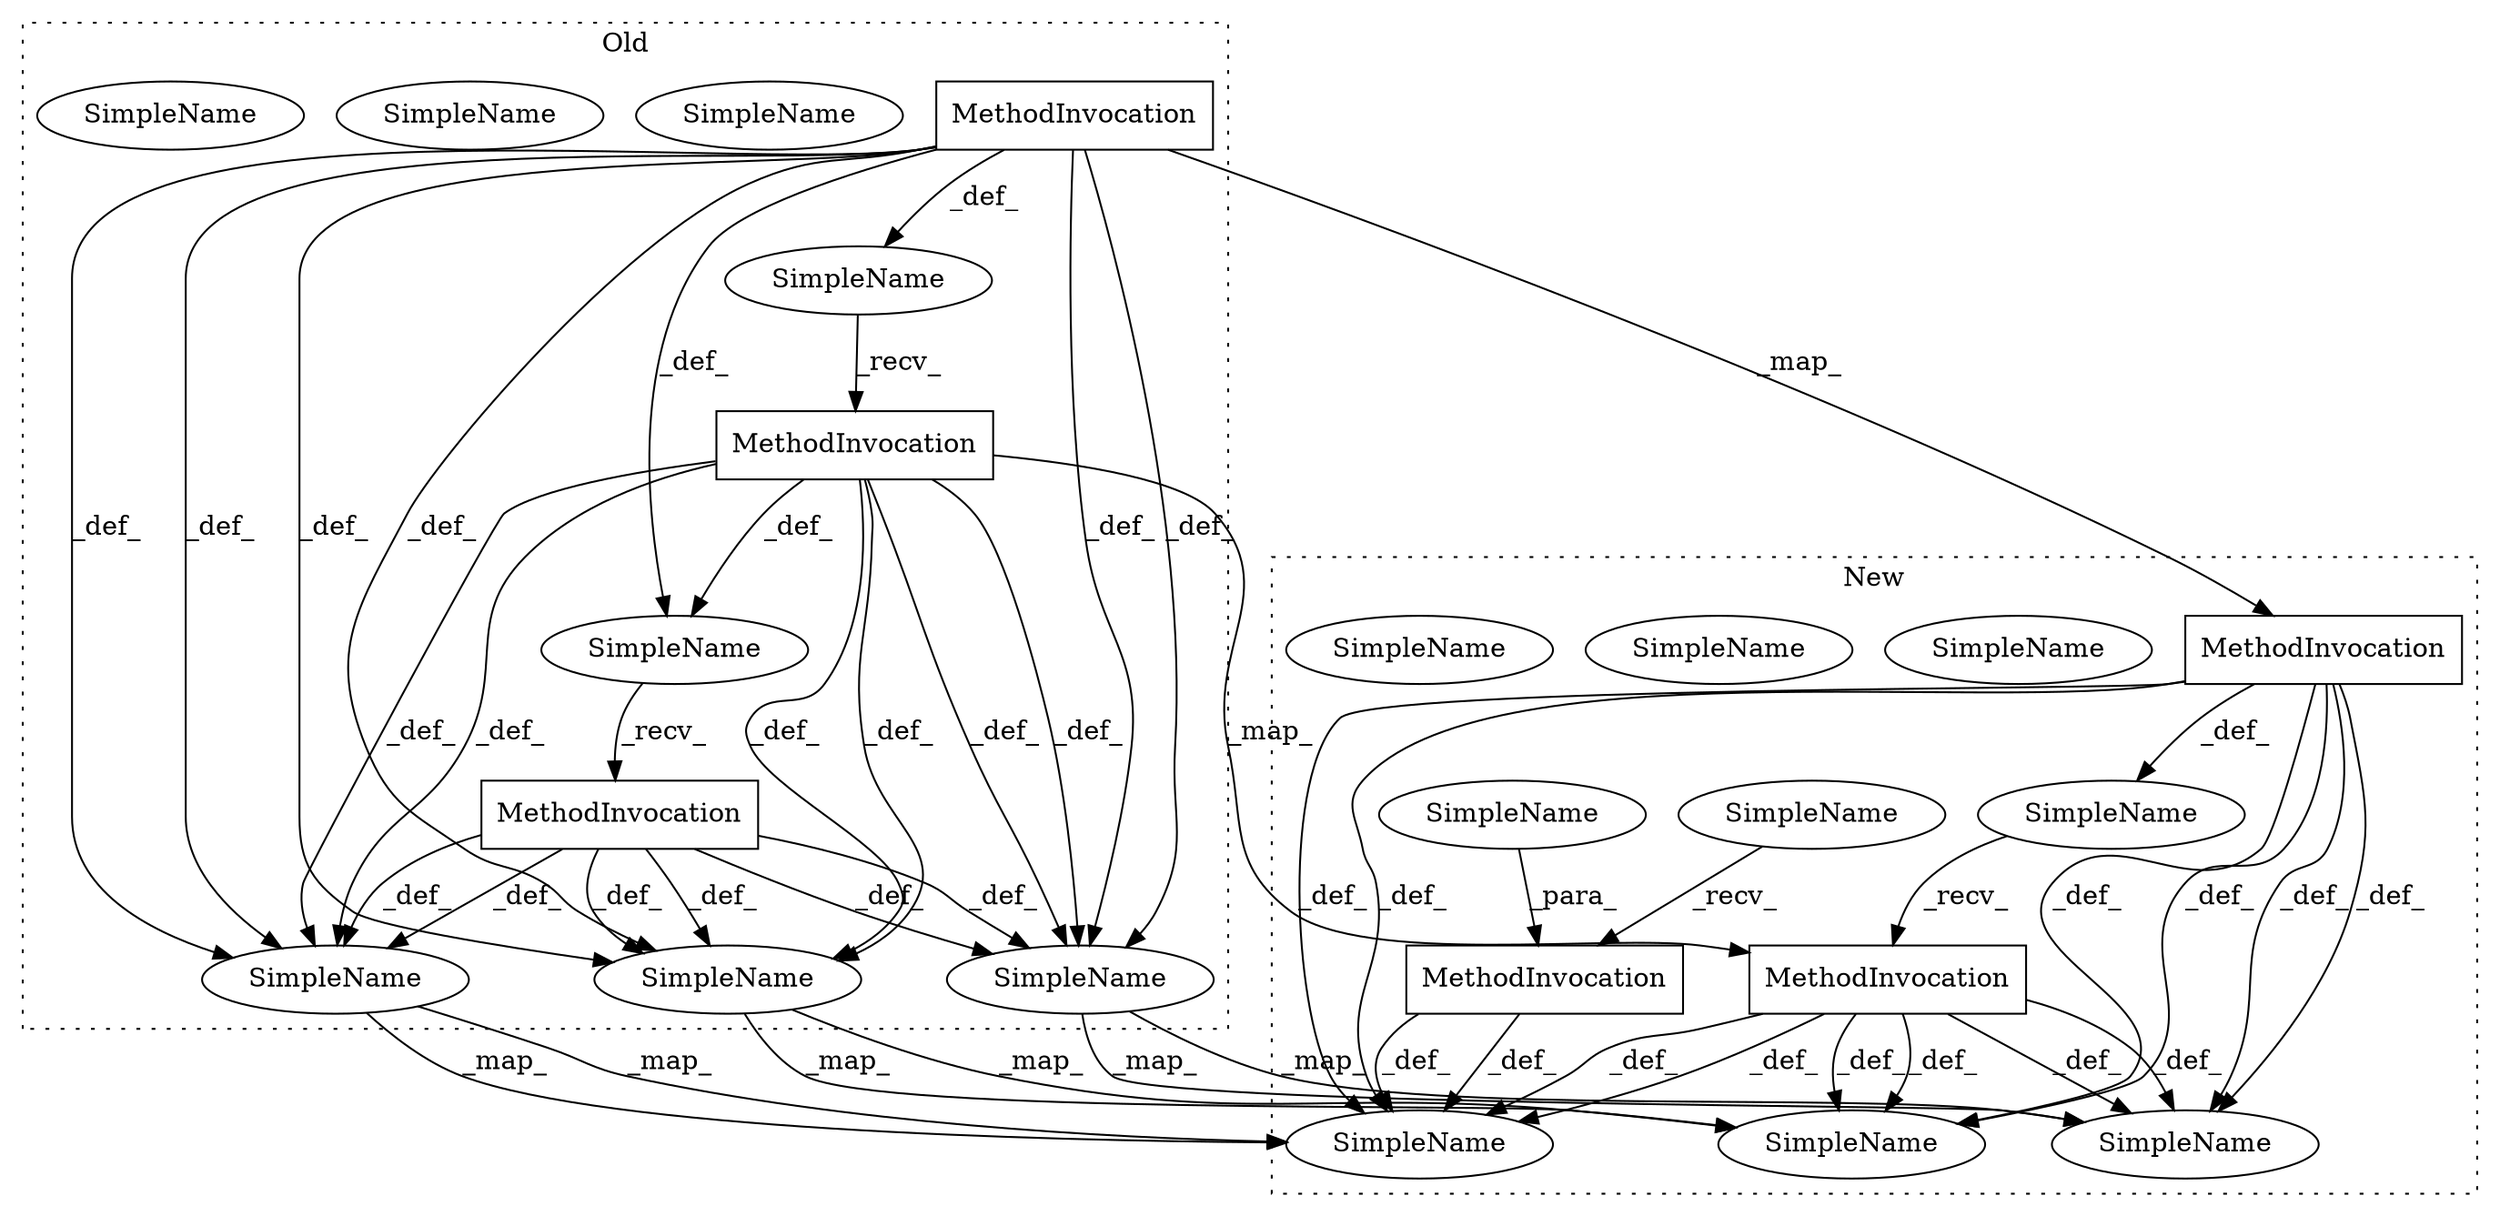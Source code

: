 digraph G {
subgraph cluster0 {
1 [label="MethodInvocation" a="32" s="6769,6788" l="11,1" shape="box"];
3 [label="MethodInvocation" a="32" s="6790" l="6" shape="box"];
5 [label="MethodInvocation" a="32" s="6797" l="6" shape="box"];
10 [label="SimpleName" a="42" s="" l="" shape="ellipse"];
12 [label="SimpleName" a="42" s="6813" l="7" shape="ellipse"];
13 [label="SimpleName" a="42" s="" l="" shape="ellipse"];
14 [label="SimpleName" a="42" s="6754" l="8" shape="ellipse"];
16 [label="SimpleName" a="42" s="7055" l="9" shape="ellipse"];
17 [label="SimpleName" a="42" s="7055" l="9" shape="ellipse"];
18 [label="SimpleName" a="42" s="6754" l="8" shape="ellipse"];
19 [label="SimpleName" a="42" s="6813" l="7" shape="ellipse"];
label = "Old";
style="dotted";
}
subgraph cluster1 {
2 [label="MethodInvocation" a="32" s="6825" l="6" shape="box"];
4 [label="MethodInvocation" a="32" s="6475,6491" l="8,1" shape="box"];
6 [label="MethodInvocation" a="32" s="6786,6805" l="11,1" shape="box"];
7 [label="SimpleName" a="42" s="7058" l="9" shape="ellipse"];
8 [label="SimpleName" a="42" s="" l="" shape="ellipse"];
9 [label="SimpleName" a="42" s="6483" l="8" shape="ellipse"];
11 [label="SimpleName" a="42" s="7058" l="9" shape="ellipse"];
15 [label="SimpleName" a="42" s="" l="" shape="ellipse"];
20 [label="SimpleName" a="42" s="6771" l="8" shape="ellipse"];
21 [label="SimpleName" a="42" s="6771" l="8" shape="ellipse"];
22 [label="SimpleName" a="42" s="6841" l="7" shape="ellipse"];
23 [label="SimpleName" a="42" s="6841" l="7" shape="ellipse"];
label = "New";
style="dotted";
}
1 -> 12 [label="_def_"];
1 -> 13 [label="_def_"];
1 -> 16 [label="_def_"];
1 -> 10 [label="_def_"];
1 -> 6 [label="_map_"];
1 -> 14 [label="_def_"];
1 -> 16 [label="_def_"];
1 -> 14 [label="_def_"];
1 -> 12 [label="_def_"];
2 -> 22 [label="_def_"];
2 -> 21 [label="_def_"];
2 -> 21 [label="_def_"];
2 -> 7 [label="_def_"];
2 -> 7 [label="_def_"];
2 -> 22 [label="_def_"];
3 -> 12 [label="_def_"];
3 -> 2 [label="_map_"];
3 -> 13 [label="_def_"];
3 -> 14 [label="_def_"];
3 -> 14 [label="_def_"];
3 -> 12 [label="_def_"];
3 -> 16 [label="_def_"];
3 -> 16 [label="_def_"];
4 -> 7 [label="_def_"];
4 -> 7 [label="_def_"];
5 -> 16 [label="_def_"];
5 -> 14 [label="_def_"];
5 -> 12 [label="_def_"];
5 -> 16 [label="_def_"];
5 -> 12 [label="_def_"];
5 -> 14 [label="_def_"];
6 -> 15 [label="_def_"];
6 -> 7 [label="_def_"];
6 -> 21 [label="_def_"];
6 -> 7 [label="_def_"];
6 -> 22 [label="_def_"];
6 -> 21 [label="_def_"];
6 -> 22 [label="_def_"];
8 -> 4 [label="_recv_"];
9 -> 4 [label="_para_"];
10 -> 3 [label="_recv_"];
12 -> 22 [label="_map_"];
12 -> 22 [label="_map_"];
13 -> 5 [label="_recv_"];
14 -> 21 [label="_map_"];
14 -> 21 [label="_map_"];
15 -> 2 [label="_recv_"];
16 -> 7 [label="_map_"];
16 -> 7 [label="_map_"];
}